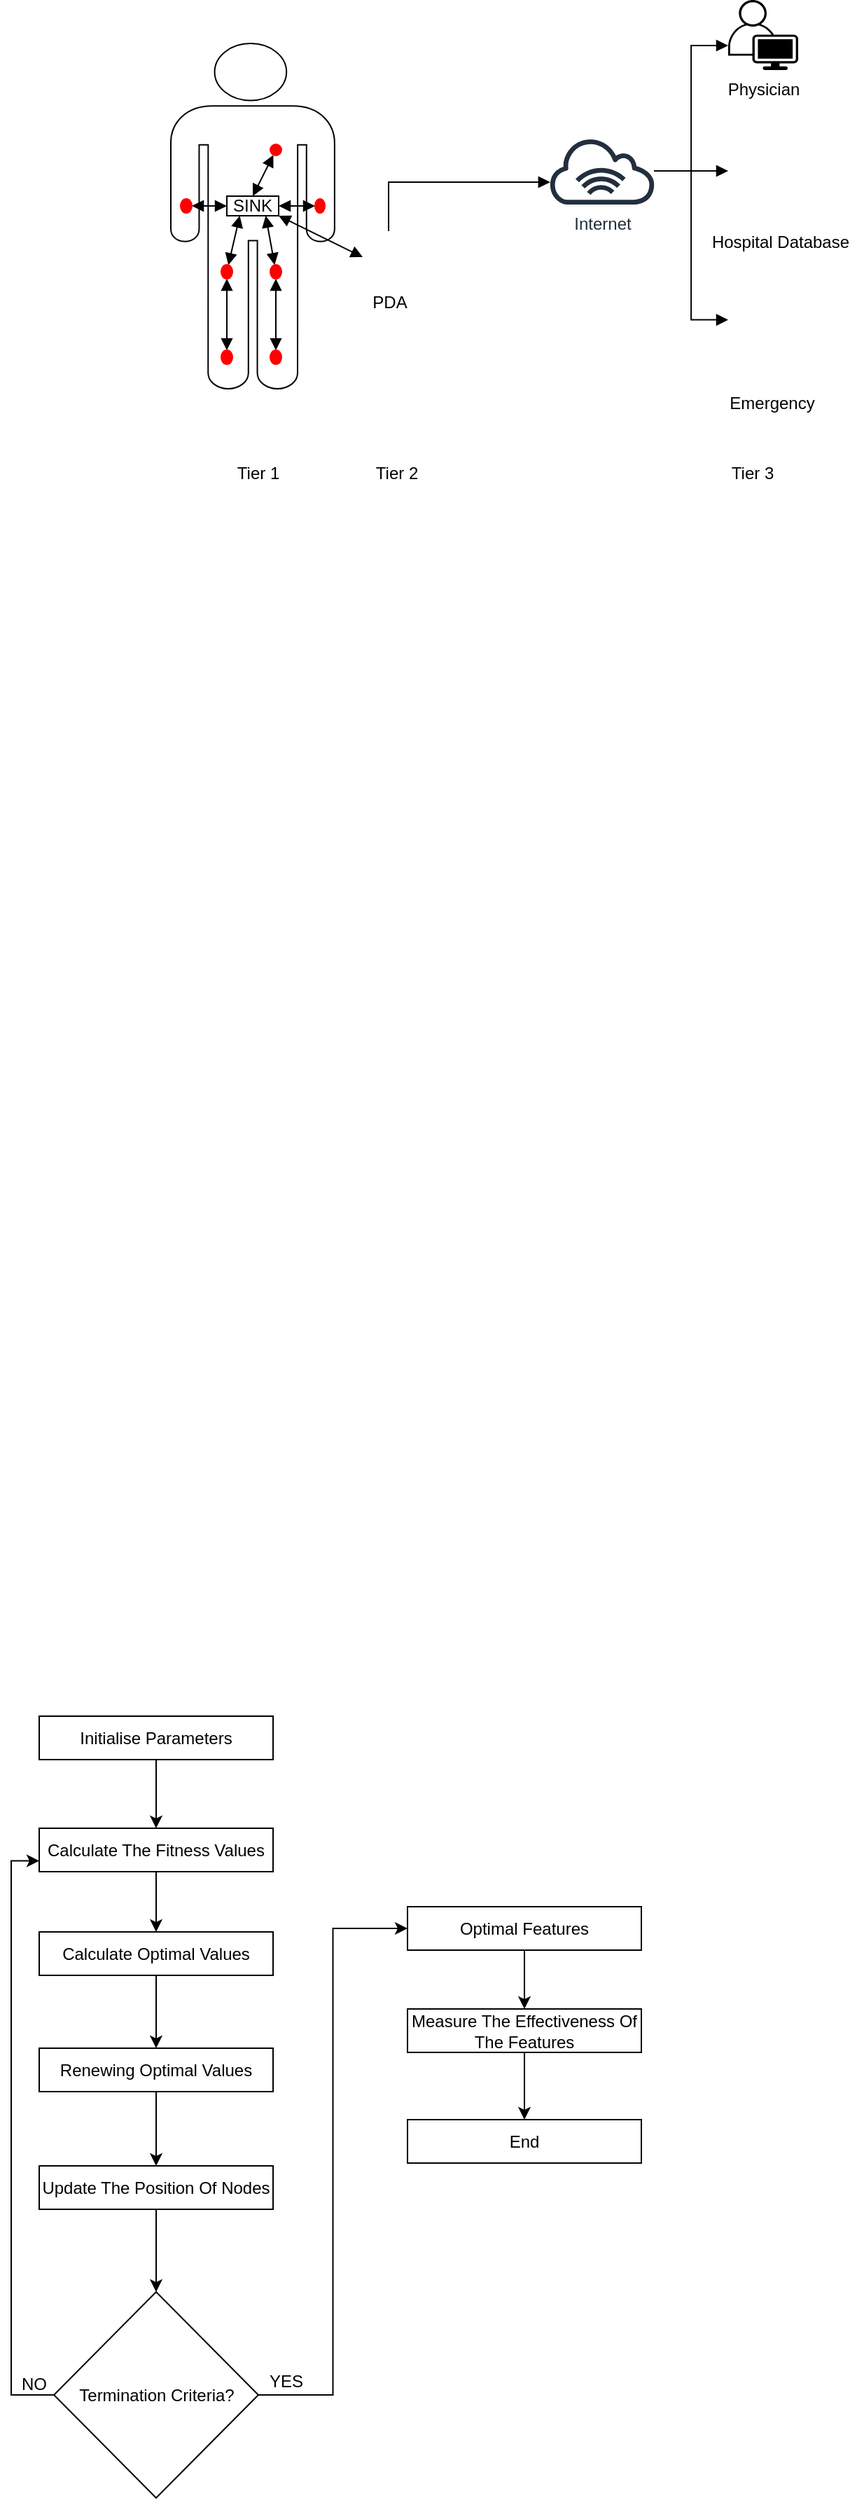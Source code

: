 <mxfile version="21.0.2" type="github">
  <diagram id="KdkBPKrEq4bngwRAP6pD" name="Page-1">
    <mxGraphModel dx="954" dy="616" grid="0" gridSize="10" guides="1" tooltips="1" connect="1" arrows="1" fold="1" page="1" pageScale="1" pageWidth="827" pageHeight="1169" math="0" shadow="0">
      <root>
        <mxCell id="0" />
        <mxCell id="1" parent="0" />
        <mxCell id="K7mLLM8VNK1RUqNP_vN0-10" value="Physician" style="points=[[0.35,0,0],[0.98,0.51,0],[1,0.71,0],[0.67,1,0],[0,0.795,0],[0,0.65,0]];verticalLabelPosition=bottom;sketch=0;html=1;verticalAlign=top;aspect=fixed;align=center;pointerEvents=1;shape=mxgraph.cisco19.user;fillColor=#000000;strokeColor=none;" parent="1" vertex="1">
          <mxGeometry x="628" y="74" width="50" height="50" as="geometry" />
        </mxCell>
        <mxCell id="K7mLLM8VNK1RUqNP_vN0-57" value="" style="shape=mxgraph.signs.people.man_1;html=1;pointerEvents=1;fillColor=#FFFFFF;strokeColor=default;verticalLabelPosition=bottom;verticalAlign=top;align=center;strokeWidth=1;fillStyle=solid;perimeterSpacing=4;" parent="1" vertex="1">
          <mxGeometry x="230" y="105" width="117" height="246.5" as="geometry" />
        </mxCell>
        <mxCell id="K7mLLM8VNK1RUqNP_vN0-67" style="edgeStyle=none;rounded=0;orthogonalLoop=1;jettySize=auto;html=1;startArrow=block;startFill=1;endArrow=block;endFill=1;entryX=0.5;entryY=1;entryDx=0;entryDy=0;" parent="1" source="K7mLLM8VNK1RUqNP_vN0-43" target="K7mLLM8VNK1RUqNP_vN0-60" edge="1">
          <mxGeometry relative="1" as="geometry">
            <mxPoint x="297" y="272" as="targetPoint" />
          </mxGeometry>
        </mxCell>
        <mxCell id="K7mLLM8VNK1RUqNP_vN0-43" value="" style="ellipse;fillColor=strokeColor;strokeColor=#FF0000;" parent="1" vertex="1">
          <mxGeometry x="301" y="324" width="8" height="10" as="geometry" />
        </mxCell>
        <mxCell id="K7mLLM8VNK1RUqNP_vN0-68" style="edgeStyle=none;rounded=0;orthogonalLoop=1;jettySize=auto;html=1;entryX=0.5;entryY=1;entryDx=0;entryDy=0;startArrow=block;startFill=1;endArrow=block;endFill=1;" parent="1" source="K7mLLM8VNK1RUqNP_vN0-47" target="K7mLLM8VNK1RUqNP_vN0-61" edge="1">
          <mxGeometry relative="1" as="geometry" />
        </mxCell>
        <mxCell id="K7mLLM8VNK1RUqNP_vN0-47" value="" style="ellipse;fillColor=strokeColor;strokeColor=#FF0000;" parent="1" vertex="1">
          <mxGeometry x="266" y="324" width="8" height="10" as="geometry" />
        </mxCell>
        <mxCell id="K7mLLM8VNK1RUqNP_vN0-66" style="edgeStyle=none;rounded=0;orthogonalLoop=1;jettySize=auto;html=1;entryX=0.5;entryY=0;entryDx=0;entryDy=0;startArrow=block;startFill=1;endArrow=block;endFill=1;" parent="1" source="K7mLLM8VNK1RUqNP_vN0-48" target="K7mLLM8VNK1RUqNP_vN0-62" edge="1">
          <mxGeometry relative="1" as="geometry" />
        </mxCell>
        <mxCell id="K7mLLM8VNK1RUqNP_vN0-48" value="" style="ellipse;fillColor=strokeColor;strokeColor=#FF0000;" parent="1" vertex="1">
          <mxGeometry x="301" y="177" width="8" height="8" as="geometry" />
        </mxCell>
        <mxCell id="K7mLLM8VNK1RUqNP_vN0-65" style="edgeStyle=none;rounded=0;orthogonalLoop=1;jettySize=auto;html=1;startArrow=block;startFill=1;endArrow=block;endFill=1;" parent="1" source="K7mLLM8VNK1RUqNP_vN0-49" target="K7mLLM8VNK1RUqNP_vN0-62" edge="1">
          <mxGeometry relative="1" as="geometry" />
        </mxCell>
        <mxCell id="K7mLLM8VNK1RUqNP_vN0-49" value="" style="ellipse;fillColor=strokeColor;strokeColor=#FF0000;" parent="1" vertex="1">
          <mxGeometry x="333" y="216" width="7" height="10" as="geometry" />
        </mxCell>
        <mxCell id="K7mLLM8VNK1RUqNP_vN0-64" style="edgeStyle=none;rounded=0;orthogonalLoop=1;jettySize=auto;html=1;exitX=1;exitY=0.5;exitDx=0;exitDy=0;entryX=0;entryY=0.5;entryDx=0;entryDy=0;startArrow=block;startFill=1;endArrow=block;endFill=1;" parent="1" source="K7mLLM8VNK1RUqNP_vN0-50" target="K7mLLM8VNK1RUqNP_vN0-62" edge="1">
          <mxGeometry relative="1" as="geometry" />
        </mxCell>
        <mxCell id="K7mLLM8VNK1RUqNP_vN0-50" value="" style="ellipse;fillColor=strokeColor;strokeColor=#FF0000;" parent="1" vertex="1">
          <mxGeometry x="237" y="216" width="8" height="10" as="geometry" />
        </mxCell>
        <mxCell id="K7mLLM8VNK1RUqNP_vN0-70" style="edgeStyle=none;rounded=0;orthogonalLoop=1;jettySize=auto;html=1;entryX=0.75;entryY=1;entryDx=0;entryDy=0;startArrow=block;startFill=1;endArrow=block;endFill=1;" parent="1" source="K7mLLM8VNK1RUqNP_vN0-60" target="K7mLLM8VNK1RUqNP_vN0-62" edge="1">
          <mxGeometry relative="1" as="geometry" />
        </mxCell>
        <mxCell id="K7mLLM8VNK1RUqNP_vN0-60" value="" style="ellipse;fillColor=strokeColor;strokeColor=#FF0000;" parent="1" vertex="1">
          <mxGeometry x="301" y="263" width="8" height="10" as="geometry" />
        </mxCell>
        <mxCell id="K7mLLM8VNK1RUqNP_vN0-69" style="edgeStyle=none;rounded=0;orthogonalLoop=1;jettySize=auto;html=1;entryX=0.25;entryY=1;entryDx=0;entryDy=0;startArrow=block;startFill=1;endArrow=block;endFill=1;" parent="1" source="K7mLLM8VNK1RUqNP_vN0-61" target="K7mLLM8VNK1RUqNP_vN0-62" edge="1">
          <mxGeometry relative="1" as="geometry" />
        </mxCell>
        <mxCell id="K7mLLM8VNK1RUqNP_vN0-61" value="" style="ellipse;fillColor=strokeColor;strokeColor=#FF0000;" parent="1" vertex="1">
          <mxGeometry x="266" y="263" width="8" height="10" as="geometry" />
        </mxCell>
        <mxCell id="K7mLLM8VNK1RUqNP_vN0-76" style="rounded=0;orthogonalLoop=1;jettySize=auto;html=1;exitX=1;exitY=1;exitDx=0;exitDy=0;entryX=0;entryY=0.5;entryDx=0;entryDy=0;startArrow=block;startFill=1;endArrow=block;endFill=1;" parent="1" source="K7mLLM8VNK1RUqNP_vN0-62" target="K7mLLM8VNK1RUqNP_vN0-74" edge="1">
          <mxGeometry relative="1" as="geometry" />
        </mxCell>
        <mxCell id="K7mLLM8VNK1RUqNP_vN0-62" value="SINK" style="rounded=0;whiteSpace=wrap;html=1;fillStyle=solid;strokeColor=default;strokeWidth=1;fillColor=#FFFFFF;" parent="1" vertex="1">
          <mxGeometry x="270" y="214" width="37" height="14" as="geometry" />
        </mxCell>
        <mxCell id="K7mLLM8VNK1RUqNP_vN0-82" style="edgeStyle=orthogonalEdgeStyle;rounded=0;orthogonalLoop=1;jettySize=auto;html=1;startArrow=none;startFill=0;endArrow=block;endFill=1;" parent="1" source="K7mLLM8VNK1RUqNP_vN0-74" target="K7mLLM8VNK1RUqNP_vN0-78" edge="1">
          <mxGeometry relative="1" as="geometry">
            <mxPoint x="540" y="244" as="targetPoint" />
            <Array as="points">
              <mxPoint x="386" y="204" />
            </Array>
          </mxGeometry>
        </mxCell>
        <mxCell id="K7mLLM8VNK1RUqNP_vN0-74" value="PDA" style="shape=image;html=1;verticalAlign=top;verticalLabelPosition=bottom;labelBackgroundColor=#ffffff;imageAspect=0;aspect=fixed;image=https://cdn1.iconfinder.com/data/icons/DarkGlass_Reworked/128x128/devices/pda_black.png;fillStyle=solid;strokeColor=default;strokeWidth=1;fillColor=#000000;" parent="1" vertex="1">
          <mxGeometry x="367" y="239" width="37" height="37" as="geometry" />
        </mxCell>
        <mxCell id="K7mLLM8VNK1RUqNP_vN0-83" style="edgeStyle=orthogonalEdgeStyle;rounded=0;orthogonalLoop=1;jettySize=auto;html=1;entryX=0;entryY=0.65;entryDx=0;entryDy=0;entryPerimeter=0;startArrow=none;startFill=0;endArrow=block;endFill=1;" parent="1" source="K7mLLM8VNK1RUqNP_vN0-78" target="K7mLLM8VNK1RUqNP_vN0-10" edge="1">
          <mxGeometry relative="1" as="geometry" />
        </mxCell>
        <mxCell id="K7mLLM8VNK1RUqNP_vN0-84" style="edgeStyle=orthogonalEdgeStyle;rounded=0;orthogonalLoop=1;jettySize=auto;html=1;startArrow=none;startFill=0;endArrow=block;endFill=1;" parent="1" source="K7mLLM8VNK1RUqNP_vN0-78" target="K7mLLM8VNK1RUqNP_vN0-79" edge="1">
          <mxGeometry relative="1" as="geometry" />
        </mxCell>
        <mxCell id="K7mLLM8VNK1RUqNP_vN0-85" style="edgeStyle=orthogonalEdgeStyle;rounded=0;orthogonalLoop=1;jettySize=auto;html=1;entryX=0;entryY=0.25;entryDx=0;entryDy=0;startArrow=none;startFill=0;endArrow=block;endFill=1;" parent="1" source="K7mLLM8VNK1RUqNP_vN0-78" target="K7mLLM8VNK1RUqNP_vN0-81" edge="1">
          <mxGeometry relative="1" as="geometry" />
        </mxCell>
        <mxCell id="K7mLLM8VNK1RUqNP_vN0-78" value="Internet" style="sketch=0;outlineConnect=0;fontColor=#232F3E;gradientColor=none;fillColor=#232F3D;strokeColor=none;dashed=0;verticalLabelPosition=bottom;verticalAlign=top;align=center;html=1;fontSize=12;fontStyle=0;aspect=fixed;pointerEvents=1;shape=mxgraph.aws4.internet_alt1;fillStyle=solid;strokeWidth=1;" parent="1" vertex="1">
          <mxGeometry x="499" y="172" width="78" height="48" as="geometry" />
        </mxCell>
        <mxCell id="K7mLLM8VNK1RUqNP_vN0-79" value="Hospital Database" style="shape=image;html=1;verticalAlign=top;verticalLabelPosition=bottom;labelBackgroundColor=#ffffff;imageAspect=0;aspect=fixed;image=https://cdn2.iconfinder.com/data/icons/css-vol-2/24/organisation-128.png;fillStyle=solid;strokeColor=default;strokeWidth=1;fillColor=#000000;" parent="1" vertex="1">
          <mxGeometry x="628" y="159" width="74" height="74" as="geometry" />
        </mxCell>
        <mxCell id="K7mLLM8VNK1RUqNP_vN0-81" value="Emergency" style="shape=image;html=1;verticalAlign=top;verticalLabelPosition=bottom;labelBackgroundColor=#ffffff;imageAspect=0;aspect=fixed;image=https://cdn4.iconfinder.com/data/icons/aiga-symbol-signs/612/aiga_first_aid_bg-128.png;fillStyle=solid;strokeColor=default;strokeWidth=1;fillColor=#000000;" parent="1" vertex="1">
          <mxGeometry x="628" y="287" width="61" height="61" as="geometry" />
        </mxCell>
        <mxCell id="6DetATG0JLhXx_KVdzPv-1" value="Tier 1" style="text;html=1;align=center;verticalAlign=middle;resizable=0;points=[];autosize=1;strokeColor=none;fillColor=none;" parent="1" vertex="1">
          <mxGeometry x="268" y="399" width="48" height="26" as="geometry" />
        </mxCell>
        <mxCell id="6DetATG0JLhXx_KVdzPv-2" value="Tier 2" style="text;html=1;align=center;verticalAlign=middle;resizable=0;points=[];autosize=1;strokeColor=none;fillColor=none;" parent="1" vertex="1">
          <mxGeometry x="367" y="399" width="48" height="26" as="geometry" />
        </mxCell>
        <mxCell id="6DetATG0JLhXx_KVdzPv-3" value="Tier 3" style="text;html=1;align=center;verticalAlign=middle;resizable=0;points=[];autosize=1;strokeColor=none;fillColor=none;" parent="1" vertex="1">
          <mxGeometry x="621" y="399" width="48" height="26" as="geometry" />
        </mxCell>
        <mxCell id="6DetATG0JLhXx_KVdzPv-22" style="edgeStyle=orthogonalEdgeStyle;rounded=0;orthogonalLoop=1;jettySize=auto;html=1;" parent="1" source="6DetATG0JLhXx_KVdzPv-6" target="6DetATG0JLhXx_KVdzPv-8" edge="1">
          <mxGeometry relative="1" as="geometry" />
        </mxCell>
        <mxCell id="6DetATG0JLhXx_KVdzPv-6" value="Optimal Features" style="rounded=0;whiteSpace=wrap;html=1;" parent="1" vertex="1">
          <mxGeometry x="399" y="1435" width="167" height="31" as="geometry" />
        </mxCell>
        <mxCell id="6DetATG0JLhXx_KVdzPv-23" style="edgeStyle=orthogonalEdgeStyle;rounded=0;orthogonalLoop=1;jettySize=auto;html=1;entryX=0.5;entryY=0;entryDx=0;entryDy=0;" parent="1" source="6DetATG0JLhXx_KVdzPv-8" target="6DetATG0JLhXx_KVdzPv-9" edge="1">
          <mxGeometry relative="1" as="geometry" />
        </mxCell>
        <mxCell id="6DetATG0JLhXx_KVdzPv-8" value="Measure The Effectiveness Of The Features" style="rounded=0;whiteSpace=wrap;html=1;" parent="1" vertex="1">
          <mxGeometry x="399" y="1508" width="167" height="31" as="geometry" />
        </mxCell>
        <mxCell id="6DetATG0JLhXx_KVdzPv-9" value="End" style="rounded=0;whiteSpace=wrap;html=1;" parent="1" vertex="1">
          <mxGeometry x="399" y="1587" width="167" height="31" as="geometry" />
        </mxCell>
        <mxCell id="6DetATG0JLhXx_KVdzPv-20" style="edgeStyle=orthogonalEdgeStyle;rounded=0;orthogonalLoop=1;jettySize=auto;html=1;entryX=0.5;entryY=0;entryDx=0;entryDy=0;" parent="1" source="6DetATG0JLhXx_KVdzPv-10" target="6DetATG0JLhXx_KVdzPv-15" edge="1">
          <mxGeometry relative="1" as="geometry" />
        </mxCell>
        <mxCell id="6DetATG0JLhXx_KVdzPv-10" value="Update The Position Of Nodes" style="rounded=0;whiteSpace=wrap;html=1;" parent="1" vertex="1">
          <mxGeometry x="136" y="1620" width="167" height="31" as="geometry" />
        </mxCell>
        <mxCell id="6DetATG0JLhXx_KVdzPv-19" style="edgeStyle=orthogonalEdgeStyle;rounded=0;orthogonalLoop=1;jettySize=auto;html=1;entryX=0.5;entryY=0;entryDx=0;entryDy=0;" parent="1" source="6DetATG0JLhXx_KVdzPv-11" target="6DetATG0JLhXx_KVdzPv-10" edge="1">
          <mxGeometry relative="1" as="geometry" />
        </mxCell>
        <mxCell id="6DetATG0JLhXx_KVdzPv-11" value="Renewing Optimal Values" style="rounded=0;whiteSpace=wrap;html=1;" parent="1" vertex="1">
          <mxGeometry x="136" y="1536" width="167" height="31" as="geometry" />
        </mxCell>
        <mxCell id="6DetATG0JLhXx_KVdzPv-18" style="edgeStyle=orthogonalEdgeStyle;rounded=0;orthogonalLoop=1;jettySize=auto;html=1;entryX=0.5;entryY=0;entryDx=0;entryDy=0;" parent="1" source="6DetATG0JLhXx_KVdzPv-12" target="6DetATG0JLhXx_KVdzPv-11" edge="1">
          <mxGeometry relative="1" as="geometry" />
        </mxCell>
        <mxCell id="6DetATG0JLhXx_KVdzPv-12" value="Calculate Optimal Values" style="rounded=0;whiteSpace=wrap;html=1;" parent="1" vertex="1">
          <mxGeometry x="136" y="1453" width="167" height="31" as="geometry" />
        </mxCell>
        <mxCell id="6DetATG0JLhXx_KVdzPv-17" style="edgeStyle=orthogonalEdgeStyle;rounded=0;orthogonalLoop=1;jettySize=auto;html=1;" parent="1" source="6DetATG0JLhXx_KVdzPv-13" target="6DetATG0JLhXx_KVdzPv-12" edge="1">
          <mxGeometry relative="1" as="geometry" />
        </mxCell>
        <mxCell id="6DetATG0JLhXx_KVdzPv-13" value="Calculate The Fitness Values" style="rounded=0;whiteSpace=wrap;html=1;" parent="1" vertex="1">
          <mxGeometry x="136" y="1379" width="167" height="31" as="geometry" />
        </mxCell>
        <mxCell id="6DetATG0JLhXx_KVdzPv-16" style="edgeStyle=orthogonalEdgeStyle;rounded=0;orthogonalLoop=1;jettySize=auto;html=1;" parent="1" source="6DetATG0JLhXx_KVdzPv-14" target="6DetATG0JLhXx_KVdzPv-13" edge="1">
          <mxGeometry relative="1" as="geometry" />
        </mxCell>
        <mxCell id="6DetATG0JLhXx_KVdzPv-14" value="Initialise Parameters" style="rounded=0;whiteSpace=wrap;html=1;" parent="1" vertex="1">
          <mxGeometry x="136" y="1299" width="167" height="31" as="geometry" />
        </mxCell>
        <mxCell id="6DetATG0JLhXx_KVdzPv-21" style="edgeStyle=orthogonalEdgeStyle;rounded=0;orthogonalLoop=1;jettySize=auto;html=1;entryX=0;entryY=0.5;entryDx=0;entryDy=0;" parent="1" source="6DetATG0JLhXx_KVdzPv-15" target="6DetATG0JLhXx_KVdzPv-6" edge="1">
          <mxGeometry relative="1" as="geometry" />
        </mxCell>
        <mxCell id="e-Th2vYjj82iViit0ePh-1" style="edgeStyle=orthogonalEdgeStyle;rounded=0;orthogonalLoop=1;jettySize=auto;html=1;entryX=0;entryY=0.75;entryDx=0;entryDy=0;" parent="1" source="6DetATG0JLhXx_KVdzPv-15" target="6DetATG0JLhXx_KVdzPv-13" edge="1">
          <mxGeometry relative="1" as="geometry">
            <Array as="points">
              <mxPoint x="116" y="1784" />
              <mxPoint x="116" y="1402" />
            </Array>
          </mxGeometry>
        </mxCell>
        <mxCell id="6DetATG0JLhXx_KVdzPv-15" value="Termination Criteria?" style="rhombus;whiteSpace=wrap;html=1;" parent="1" vertex="1">
          <mxGeometry x="146.5" y="1710" width="146" height="147" as="geometry" />
        </mxCell>
        <mxCell id="e-Th2vYjj82iViit0ePh-3" value="YES" style="text;html=1;align=center;verticalAlign=middle;resizable=0;points=[];autosize=1;strokeColor=none;fillColor=none;" parent="1" vertex="1">
          <mxGeometry x="291" y="1761" width="42" height="26" as="geometry" />
        </mxCell>
        <mxCell id="e-Th2vYjj82iViit0ePh-4" value="NO" style="text;html=1;align=center;verticalAlign=middle;resizable=0;points=[];autosize=1;strokeColor=none;fillColor=none;" parent="1" vertex="1">
          <mxGeometry x="114" y="1763" width="36" height="26" as="geometry" />
        </mxCell>
      </root>
    </mxGraphModel>
  </diagram>
</mxfile>

